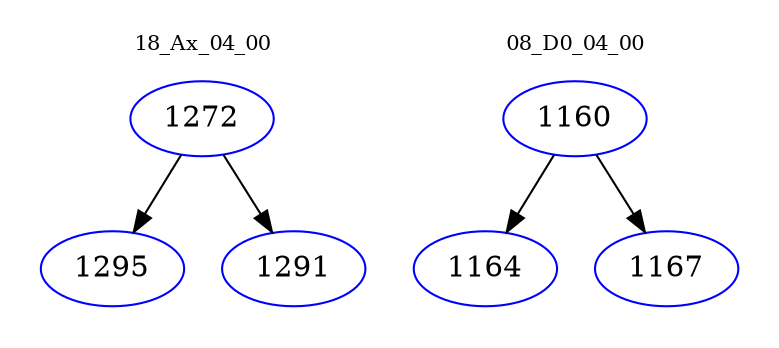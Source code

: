 digraph{
subgraph cluster_0 {
color = white
label = "18_Ax_04_00";
fontsize=10;
T0_1272 [label="1272", color="blue"]
T0_1272 -> T0_1295 [color="black"]
T0_1295 [label="1295", color="blue"]
T0_1272 -> T0_1291 [color="black"]
T0_1291 [label="1291", color="blue"]
}
subgraph cluster_1 {
color = white
label = "08_D0_04_00";
fontsize=10;
T1_1160 [label="1160", color="blue"]
T1_1160 -> T1_1164 [color="black"]
T1_1164 [label="1164", color="blue"]
T1_1160 -> T1_1167 [color="black"]
T1_1167 [label="1167", color="blue"]
}
}
